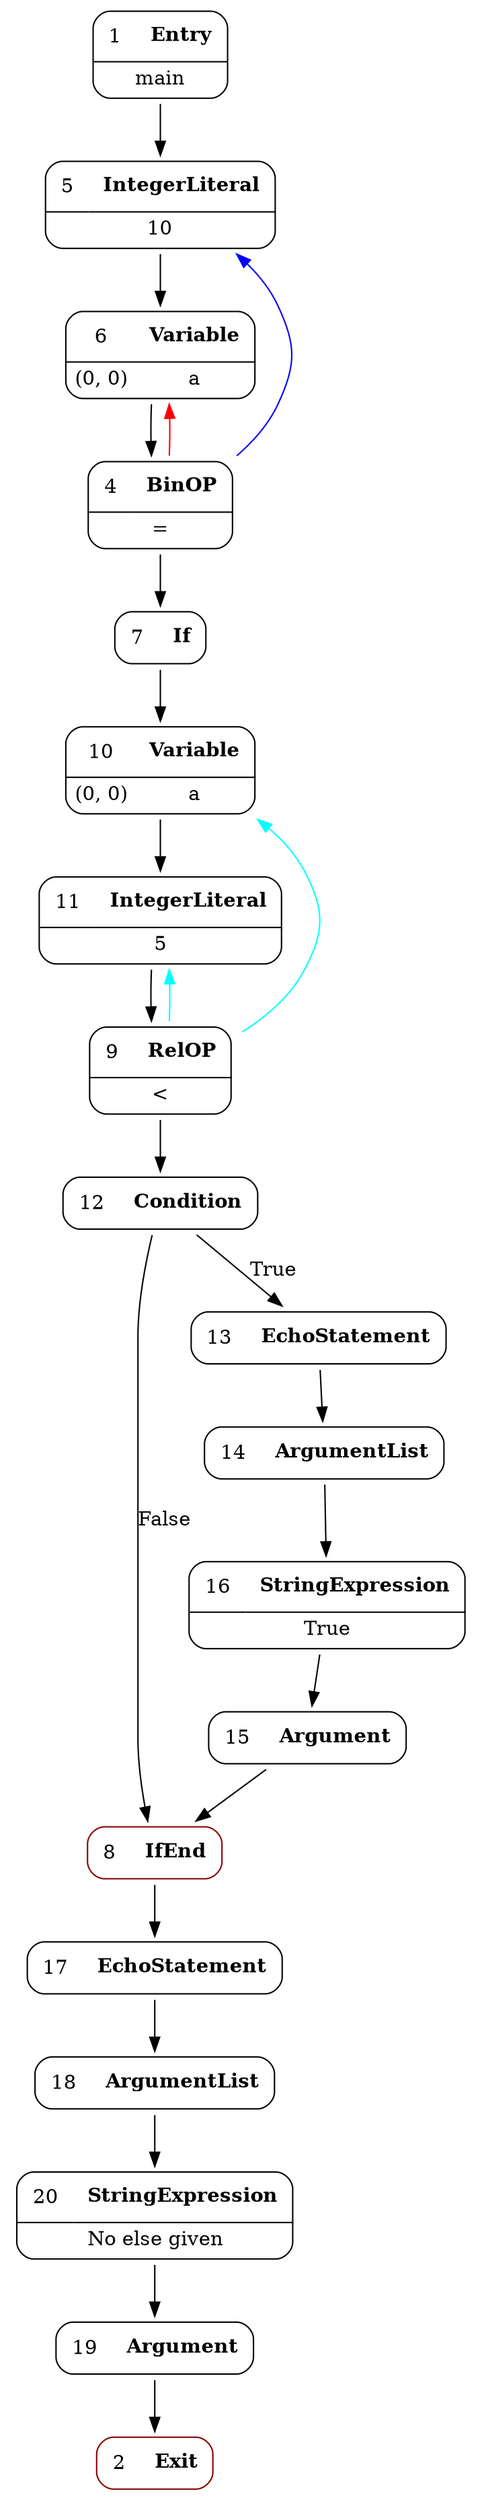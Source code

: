 digraph cfg {
node [shape=none];
1 [label=<<TABLE border='1' cellspacing='0' cellpadding='10' style='rounded' ><TR><TD border='0'>1</TD><TD border='0'><B>Entry</B></TD></TR><HR/><TR><TD border='0' cellpadding='5' colspan='2'>main</TD></TR></TABLE>>];
1 -> 5 [weight=10];
2 [label=<<TABLE border='1' cellspacing='0' cellpadding='10' style='rounded'  color='#880000'><TR><TD border='0'>2</TD><TD border='0'><B>Exit</B></TD></TR></TABLE>>];
4 [label=<<TABLE border='1' cellspacing='0' cellpadding='10' style='rounded' ><TR><TD border='0'>4</TD><TD border='0'><B>BinOP</B></TD></TR><HR/><TR><TD border='0' cellpadding='5' colspan='2'>=</TD></TR></TABLE>>];
4 -> 7 [weight=10];
4 -> 6 [weight=1;color=red];
4 -> 5 [weight=1;color=blue];
5 [label=<<TABLE border='1' cellspacing='0' cellpadding='10' style='rounded' ><TR><TD border='0'>5</TD><TD border='0'><B>IntegerLiteral</B></TD></TR><HR/><TR><TD border='0' cellpadding='5' colspan='2'>10</TD></TR></TABLE>>];
5 -> 6 [weight=10];
6 [label=<<TABLE border='1' cellspacing='0' cellpadding='10' style='rounded' ><TR><TD border='0'>6</TD><TD border='0'><B>Variable</B></TD></TR><HR/><TR><TD border='0' cellpadding='5'>(0, 0)</TD><TD border='0' cellpadding='5'>a</TD></TR></TABLE>>];
6 -> 4 [weight=10];
7 [label=<<TABLE border='1' cellspacing='0' cellpadding='10' style='rounded' ><TR><TD border='0'>7</TD><TD border='0'><B>If</B></TD></TR></TABLE>>];
7 -> 10 [weight=10];
8 [label=<<TABLE border='1' cellspacing='0' cellpadding='10' style='rounded'  color='#880000'><TR><TD border='0'>8</TD><TD border='0'><B>IfEnd</B></TD></TR></TABLE>>];
8 -> 17 [weight=10];
9 [label=<<TABLE border='1' cellspacing='0' cellpadding='10' style='rounded' ><TR><TD border='0'>9</TD><TD border='0'><B>RelOP</B></TD></TR><HR/><TR><TD border='0' cellpadding='5' colspan='2'>&lt;</TD></TR></TABLE>>];
9 -> 12 [weight=10];
9 -> 10 [weight=1;color=cyan];
9 -> 11 [weight=1;color=cyan];
10 [label=<<TABLE border='1' cellspacing='0' cellpadding='10' style='rounded' ><TR><TD border='0'>10</TD><TD border='0'><B>Variable</B></TD></TR><HR/><TR><TD border='0' cellpadding='5'>(0, 0)</TD><TD border='0' cellpadding='5'>a</TD></TR></TABLE>>];
10 -> 11 [weight=10];
11 [label=<<TABLE border='1' cellspacing='0' cellpadding='10' style='rounded' ><TR><TD border='0'>11</TD><TD border='0'><B>IntegerLiteral</B></TD></TR><HR/><TR><TD border='0' cellpadding='5' colspan='2'>5</TD></TR></TABLE>>];
11 -> 9 [weight=10];
12 [label=<<TABLE border='1' cellspacing='0' cellpadding='10' style='rounded' ><TR><TD border='0'>12</TD><TD border='0'><B>Condition</B></TD></TR></TABLE>>];
12 -> 13 [weight=10;label=True];
12 -> 8 [weight=10;label=False];
13 [label=<<TABLE border='1' cellspacing='0' cellpadding='10' style='rounded' ><TR><TD border='0'>13</TD><TD border='0'><B>EchoStatement</B></TD></TR></TABLE>>];
13 -> 14 [weight=10];
14 [label=<<TABLE border='1' cellspacing='0' cellpadding='10' style='rounded' ><TR><TD border='0'>14</TD><TD border='0'><B>ArgumentList</B></TD></TR></TABLE>>];
14 -> 16 [weight=10];
15 [label=<<TABLE border='1' cellspacing='0' cellpadding='10' style='rounded' ><TR><TD border='0'>15</TD><TD border='0'><B>Argument</B></TD></TR></TABLE>>];
15 -> 8 [weight=10];
16 [label=<<TABLE border='1' cellspacing='0' cellpadding='10' style='rounded' ><TR><TD border='0'>16</TD><TD border='0'><B>StringExpression</B></TD></TR><HR/><TR><TD border='0' cellpadding='5' colspan='2'>True</TD></TR></TABLE>>];
16 -> 15 [weight=10];
17 [label=<<TABLE border='1' cellspacing='0' cellpadding='10' style='rounded' ><TR><TD border='0'>17</TD><TD border='0'><B>EchoStatement</B></TD></TR></TABLE>>];
17 -> 18 [weight=10];
18 [label=<<TABLE border='1' cellspacing='0' cellpadding='10' style='rounded' ><TR><TD border='0'>18</TD><TD border='0'><B>ArgumentList</B></TD></TR></TABLE>>];
18 -> 20 [weight=10];
19 [label=<<TABLE border='1' cellspacing='0' cellpadding='10' style='rounded' ><TR><TD border='0'>19</TD><TD border='0'><B>Argument</B></TD></TR></TABLE>>];
19 -> 2 [weight=10];
20 [label=<<TABLE border='1' cellspacing='0' cellpadding='10' style='rounded' ><TR><TD border='0'>20</TD><TD border='0'><B>StringExpression</B></TD></TR><HR/><TR><TD border='0' cellpadding='5' colspan='2'>No else given</TD></TR></TABLE>>];
20 -> 19 [weight=10];
}
